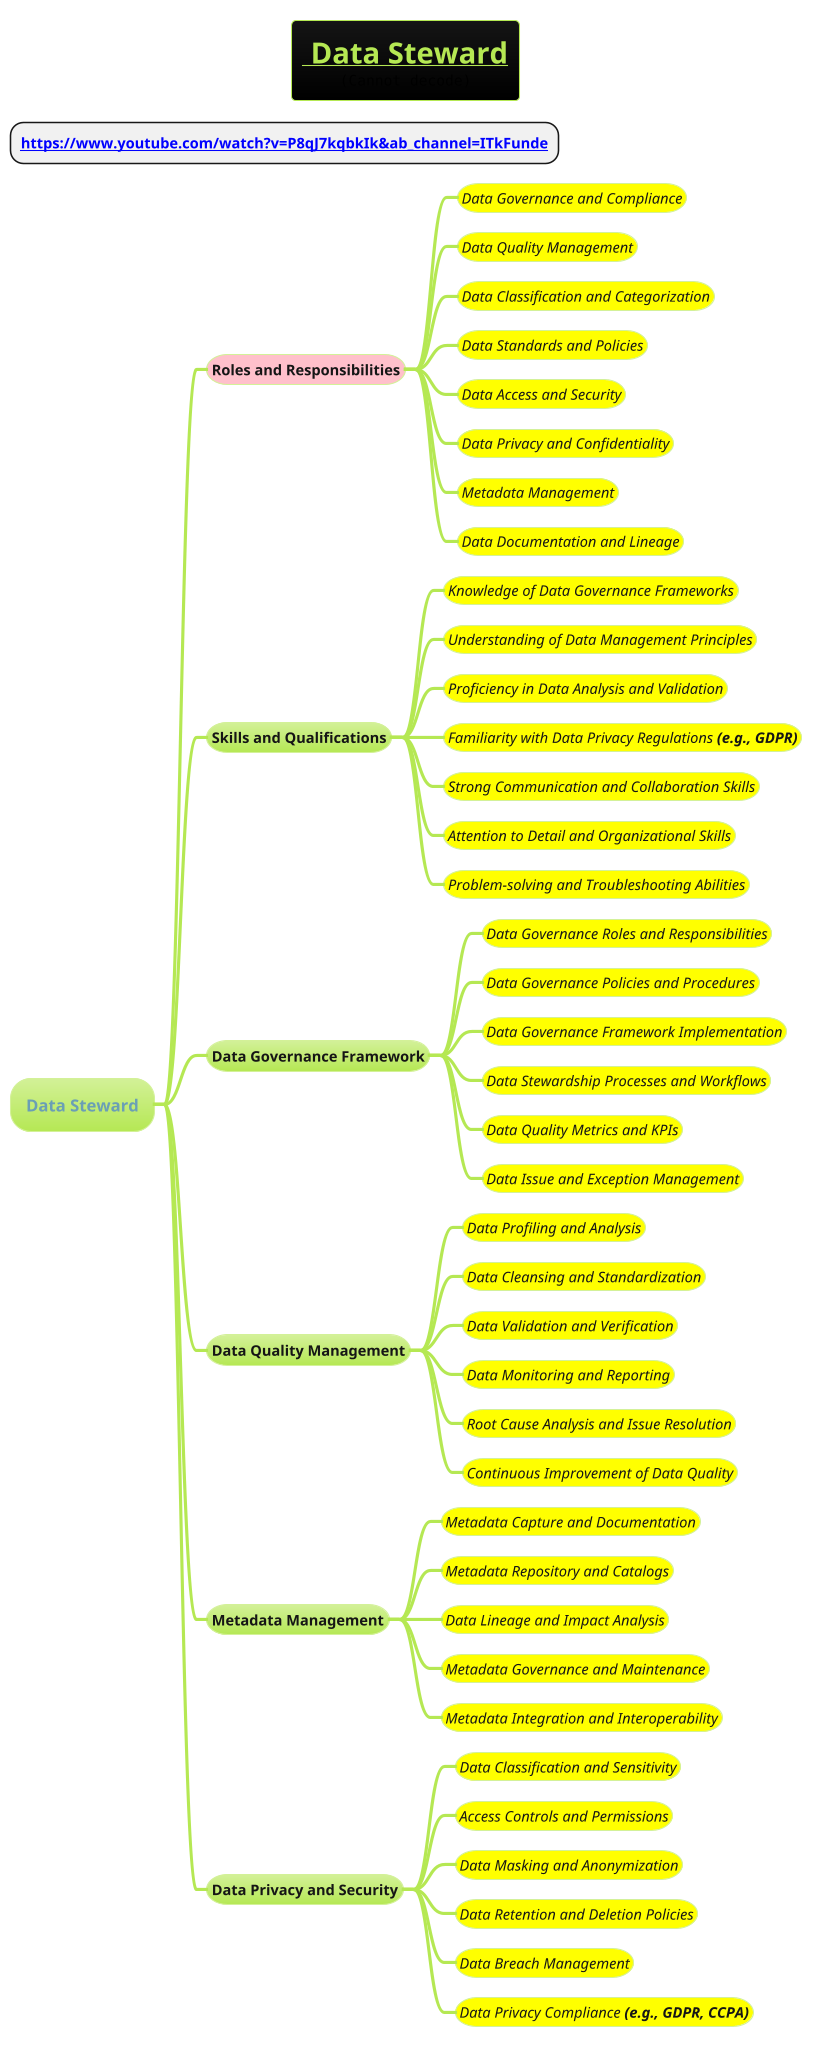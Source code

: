 @startmindmap
title =__ Data Steward__\n<img:images/img_1.png{scale=.7}>

* **[[https://www.youtube.com/watch?v=P8qJ7kqbkIk&ab_channel=ITkFunde]]**
!theme hacker

* Data Steward
**[#pink] **Roles and Responsibilities**
***[#yellow] <i><size:14>Data Governance and Compliance
***[#yellow] <i><size:14>Data Quality Management
***[#yellow] <i><size:14>Data Classification and Categorization
***[#yellow] <i><size:14>Data Standards and Policies
***[#yellow] <i><size:14>Data Access and Security
***[#yellow] <i><size:14>Data Privacy and Confidentiality
***[#yellow] <i><size:14>Metadata Management
***[#yellow] <i><size:14>Data Documentation and Lineage
** Skills and Qualifications
***[#yellow] <i><size:14>Knowledge of Data Governance Frameworks
***[#yellow] <i><size:14>Understanding of Data Management Principles
***[#yellow] <i><size:14>Proficiency in Data Analysis and Validation
***[#yellow] <i><size:14>Familiarity with Data Privacy Regulations **(e.g., GDPR)**
***[#yellow] <i><size:14>Strong Communication and Collaboration Skills
***[#yellow] <i><size:14>Attention to Detail and Organizational Skills
***[#yellow] <i><size:14>Problem-solving and Troubleshooting Abilities
** Data Governance Framework
***[#yellow] <i><size:14>Data Governance Roles and Responsibilities
***[#yellow] <i><size:14>Data Governance Policies and Procedures
***[#yellow] <i><size:14>Data Governance Framework Implementation
***[#yellow] <i><size:14>Data Stewardship Processes and Workflows
***[#yellow] <i><size:14>Data Quality Metrics and KPIs
***[#yellow] <i><size:14>Data Issue and Exception Management
** Data Quality Management
***[#yellow] <i><size:14>Data Profiling and Analysis
***[#yellow] <i><size:14>Data Cleansing and Standardization
***[#yellow] <i><size:14>Data Validation and Verification
***[#yellow] <i><size:14>Data Monitoring and Reporting
***[#yellow] <i><size:14>Root Cause Analysis and Issue Resolution
***[#yellow] <i><size:14>Continuous Improvement of Data Quality
** Metadata Management
***[#yellow] <i><size:14>Metadata Capture and Documentation
***[#yellow] <i><size:14>Metadata Repository and Catalogs
***[#yellow] <i><size:14>Data Lineage and Impact Analysis
***[#yellow] <i><size:14>Metadata Governance and Maintenance
***[#yellow] <i><size:14>Metadata Integration and Interoperability
** Data Privacy and Security
***[#yellow] <i><size:14>Data Classification and Sensitivity
***[#yellow] <i><size:14>Access Controls and Permissions
***[#yellow] <i><size:14>Data Masking and Anonymization
***[#yellow] <i><size:14>Data Retention and Deletion Policies
***[#yellow] <i><size:14>Data Breach Management
***[#yellow] <i><size:14>Data Privacy Compliance **(e.g., GDPR, CCPA)**
@endmindmap

